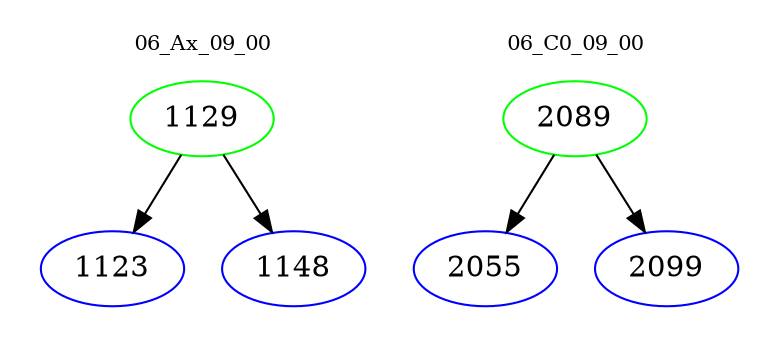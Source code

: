 digraph{
subgraph cluster_0 {
color = white
label = "06_Ax_09_00";
fontsize=10;
T0_1129 [label="1129", color="green"]
T0_1129 -> T0_1123 [color="black"]
T0_1123 [label="1123", color="blue"]
T0_1129 -> T0_1148 [color="black"]
T0_1148 [label="1148", color="blue"]
}
subgraph cluster_1 {
color = white
label = "06_C0_09_00";
fontsize=10;
T1_2089 [label="2089", color="green"]
T1_2089 -> T1_2055 [color="black"]
T1_2055 [label="2055", color="blue"]
T1_2089 -> T1_2099 [color="black"]
T1_2099 [label="2099", color="blue"]
}
}
